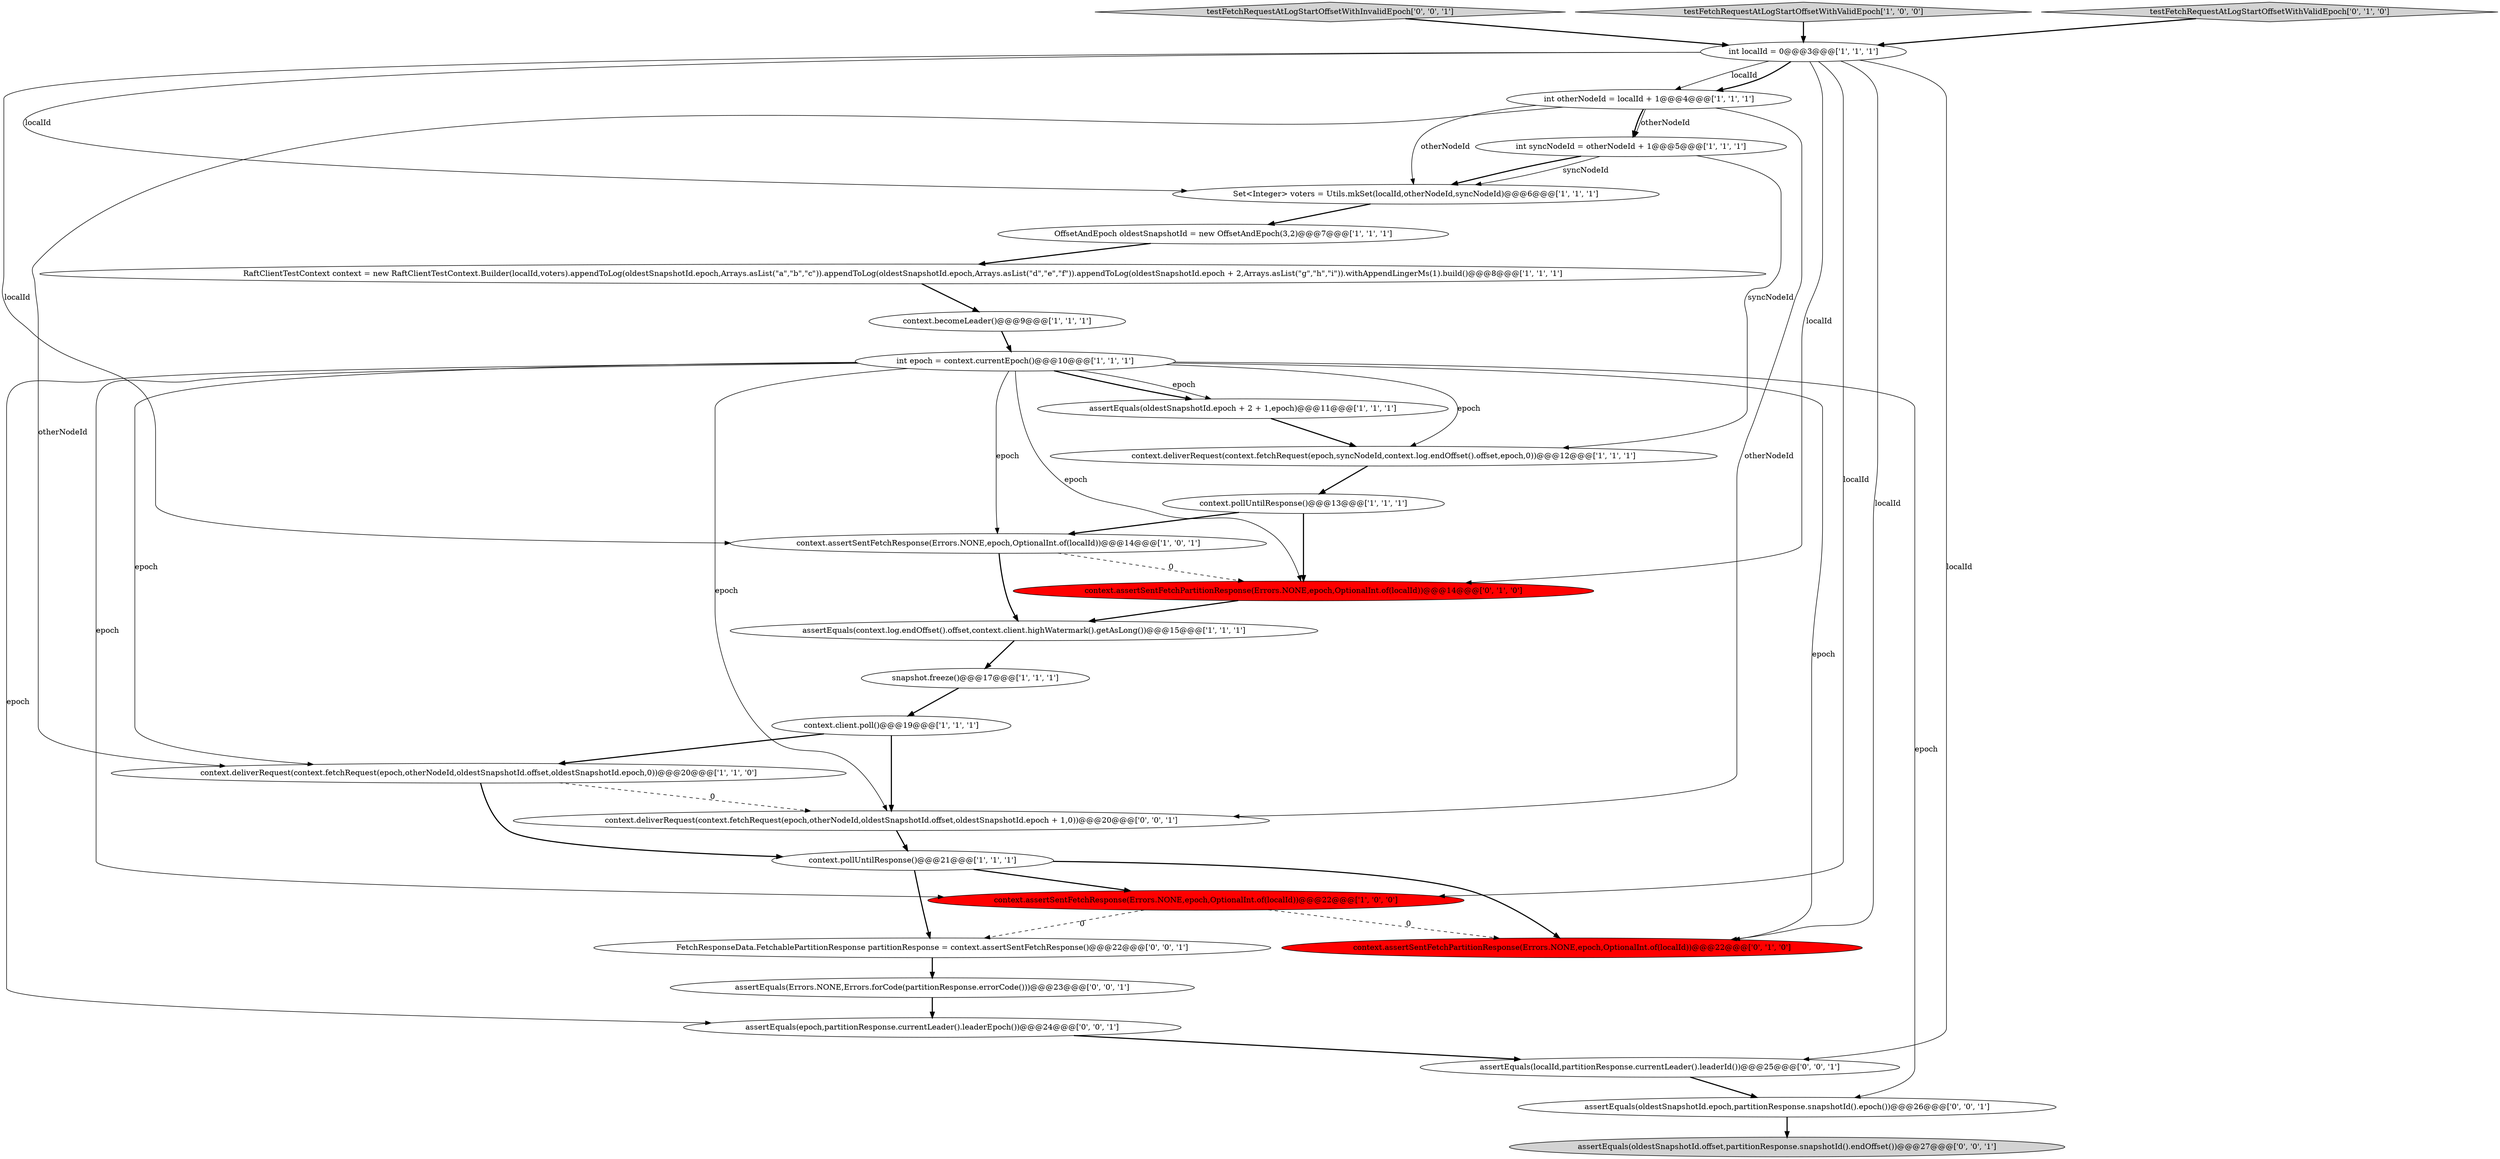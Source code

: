 digraph {
8 [style = filled, label = "RaftClientTestContext context = new RaftClientTestContext.Builder(localId,voters).appendToLog(oldestSnapshotId.epoch,Arrays.asList(\"a\",\"b\",\"c\")).appendToLog(oldestSnapshotId.epoch,Arrays.asList(\"d\",\"e\",\"f\")).appendToLog(oldestSnapshotId.epoch + 2,Arrays.asList(\"g\",\"h\",\"i\")).withAppendLingerMs(1).build()@@@8@@@['1', '1', '1']", fillcolor = white, shape = ellipse image = "AAA0AAABBB1BBB"];
15 [style = filled, label = "snapshot.freeze()@@@17@@@['1', '1', '1']", fillcolor = white, shape = ellipse image = "AAA0AAABBB1BBB"];
4 [style = filled, label = "context.client.poll()@@@19@@@['1', '1', '1']", fillcolor = white, shape = ellipse image = "AAA0AAABBB1BBB"];
1 [style = filled, label = "int syncNodeId = otherNodeId + 1@@@5@@@['1', '1', '1']", fillcolor = white, shape = ellipse image = "AAA0AAABBB1BBB"];
7 [style = filled, label = "context.assertSentFetchResponse(Errors.NONE,epoch,OptionalInt.of(localId))@@@14@@@['1', '0', '1']", fillcolor = white, shape = ellipse image = "AAA0AAABBB1BBB"];
3 [style = filled, label = "context.becomeLeader()@@@9@@@['1', '1', '1']", fillcolor = white, shape = ellipse image = "AAA0AAABBB1BBB"];
9 [style = filled, label = "assertEquals(context.log.endOffset().offset,context.client.highWatermark().getAsLong())@@@15@@@['1', '1', '1']", fillcolor = white, shape = ellipse image = "AAA0AAABBB1BBB"];
25 [style = filled, label = "assertEquals(localId,partitionResponse.currentLeader().leaderId())@@@25@@@['0', '0', '1']", fillcolor = white, shape = ellipse image = "AAA0AAABBB3BBB"];
24 [style = filled, label = "testFetchRequestAtLogStartOffsetWithInvalidEpoch['0', '0', '1']", fillcolor = lightgray, shape = diamond image = "AAA0AAABBB3BBB"];
14 [style = filled, label = "context.pollUntilResponse()@@@21@@@['1', '1', '1']", fillcolor = white, shape = ellipse image = "AAA0AAABBB1BBB"];
11 [style = filled, label = "int localId = 0@@@3@@@['1', '1', '1']", fillcolor = white, shape = ellipse image = "AAA0AAABBB1BBB"];
2 [style = filled, label = "context.assertSentFetchResponse(Errors.NONE,epoch,OptionalInt.of(localId))@@@22@@@['1', '0', '0']", fillcolor = red, shape = ellipse image = "AAA1AAABBB1BBB"];
6 [style = filled, label = "context.pollUntilResponse()@@@13@@@['1', '1', '1']", fillcolor = white, shape = ellipse image = "AAA0AAABBB1BBB"];
21 [style = filled, label = "context.assertSentFetchPartitionResponse(Errors.NONE,epoch,OptionalInt.of(localId))@@@14@@@['0', '1', '0']", fillcolor = red, shape = ellipse image = "AAA1AAABBB2BBB"];
18 [style = filled, label = "testFetchRequestAtLogStartOffsetWithValidEpoch['1', '0', '0']", fillcolor = lightgray, shape = diamond image = "AAA0AAABBB1BBB"];
16 [style = filled, label = "context.deliverRequest(context.fetchRequest(epoch,syncNodeId,context.log.endOffset().offset,epoch,0))@@@12@@@['1', '1', '1']", fillcolor = white, shape = ellipse image = "AAA0AAABBB1BBB"];
29 [style = filled, label = "assertEquals(oldestSnapshotId.offset,partitionResponse.snapshotId().endOffset())@@@27@@@['0', '0', '1']", fillcolor = lightgray, shape = ellipse image = "AAA0AAABBB3BBB"];
27 [style = filled, label = "assertEquals(epoch,partitionResponse.currentLeader().leaderEpoch())@@@24@@@['0', '0', '1']", fillcolor = white, shape = ellipse image = "AAA0AAABBB3BBB"];
19 [style = filled, label = "context.assertSentFetchPartitionResponse(Errors.NONE,epoch,OptionalInt.of(localId))@@@22@@@['0', '1', '0']", fillcolor = red, shape = ellipse image = "AAA1AAABBB2BBB"];
0 [style = filled, label = "OffsetAndEpoch oldestSnapshotId = new OffsetAndEpoch(3,2)@@@7@@@['1', '1', '1']", fillcolor = white, shape = ellipse image = "AAA0AAABBB1BBB"];
28 [style = filled, label = "assertEquals(oldestSnapshotId.epoch,partitionResponse.snapshotId().epoch())@@@26@@@['0', '0', '1']", fillcolor = white, shape = ellipse image = "AAA0AAABBB3BBB"];
5 [style = filled, label = "assertEquals(oldestSnapshotId.epoch + 2 + 1,epoch)@@@11@@@['1', '1', '1']", fillcolor = white, shape = ellipse image = "AAA0AAABBB1BBB"];
23 [style = filled, label = "assertEquals(Errors.NONE,Errors.forCode(partitionResponse.errorCode()))@@@23@@@['0', '0', '1']", fillcolor = white, shape = ellipse image = "AAA0AAABBB3BBB"];
26 [style = filled, label = "FetchResponseData.FetchablePartitionResponse partitionResponse = context.assertSentFetchResponse()@@@22@@@['0', '0', '1']", fillcolor = white, shape = ellipse image = "AAA0AAABBB3BBB"];
22 [style = filled, label = "context.deliverRequest(context.fetchRequest(epoch,otherNodeId,oldestSnapshotId.offset,oldestSnapshotId.epoch + 1,0))@@@20@@@['0', '0', '1']", fillcolor = white, shape = ellipse image = "AAA0AAABBB3BBB"];
13 [style = filled, label = "int epoch = context.currentEpoch()@@@10@@@['1', '1', '1']", fillcolor = white, shape = ellipse image = "AAA0AAABBB1BBB"];
10 [style = filled, label = "context.deliverRequest(context.fetchRequest(epoch,otherNodeId,oldestSnapshotId.offset,oldestSnapshotId.epoch,0))@@@20@@@['1', '1', '0']", fillcolor = white, shape = ellipse image = "AAA0AAABBB1BBB"];
17 [style = filled, label = "int otherNodeId = localId + 1@@@4@@@['1', '1', '1']", fillcolor = white, shape = ellipse image = "AAA0AAABBB1BBB"];
20 [style = filled, label = "testFetchRequestAtLogStartOffsetWithValidEpoch['0', '1', '0']", fillcolor = lightgray, shape = diamond image = "AAA0AAABBB2BBB"];
12 [style = filled, label = "Set<Integer> voters = Utils.mkSet(localId,otherNodeId,syncNodeId)@@@6@@@['1', '1', '1']", fillcolor = white, shape = ellipse image = "AAA0AAABBB1BBB"];
4->10 [style = bold, label=""];
28->29 [style = bold, label=""];
25->28 [style = bold, label=""];
13->10 [style = solid, label="epoch"];
7->21 [style = dashed, label="0"];
13->21 [style = solid, label="epoch"];
17->12 [style = solid, label="otherNodeId"];
2->19 [style = dashed, label="0"];
17->1 [style = bold, label=""];
23->27 [style = bold, label=""];
13->19 [style = solid, label="epoch"];
17->10 [style = solid, label="otherNodeId"];
10->14 [style = bold, label=""];
11->2 [style = solid, label="localId"];
6->21 [style = bold, label=""];
16->6 [style = bold, label=""];
18->11 [style = bold, label=""];
8->3 [style = bold, label=""];
17->22 [style = solid, label="otherNodeId"];
1->12 [style = solid, label="syncNodeId"];
13->7 [style = solid, label="epoch"];
14->19 [style = bold, label=""];
13->2 [style = solid, label="epoch"];
11->21 [style = solid, label="localId"];
13->22 [style = solid, label="epoch"];
13->27 [style = solid, label="epoch"];
10->22 [style = dashed, label="0"];
12->0 [style = bold, label=""];
1->16 [style = solid, label="syncNodeId"];
5->16 [style = bold, label=""];
7->9 [style = bold, label=""];
11->12 [style = solid, label="localId"];
14->26 [style = bold, label=""];
21->9 [style = bold, label=""];
11->19 [style = solid, label="localId"];
11->17 [style = solid, label="localId"];
11->25 [style = solid, label="localId"];
13->5 [style = solid, label="epoch"];
9->15 [style = bold, label=""];
24->11 [style = bold, label=""];
26->23 [style = bold, label=""];
0->8 [style = bold, label=""];
11->7 [style = solid, label="localId"];
1->12 [style = bold, label=""];
13->28 [style = solid, label="epoch"];
3->13 [style = bold, label=""];
13->5 [style = bold, label=""];
15->4 [style = bold, label=""];
13->16 [style = solid, label="epoch"];
11->17 [style = bold, label=""];
14->2 [style = bold, label=""];
2->26 [style = dashed, label="0"];
6->7 [style = bold, label=""];
17->1 [style = solid, label="otherNodeId"];
22->14 [style = bold, label=""];
4->22 [style = bold, label=""];
27->25 [style = bold, label=""];
20->11 [style = bold, label=""];
}
